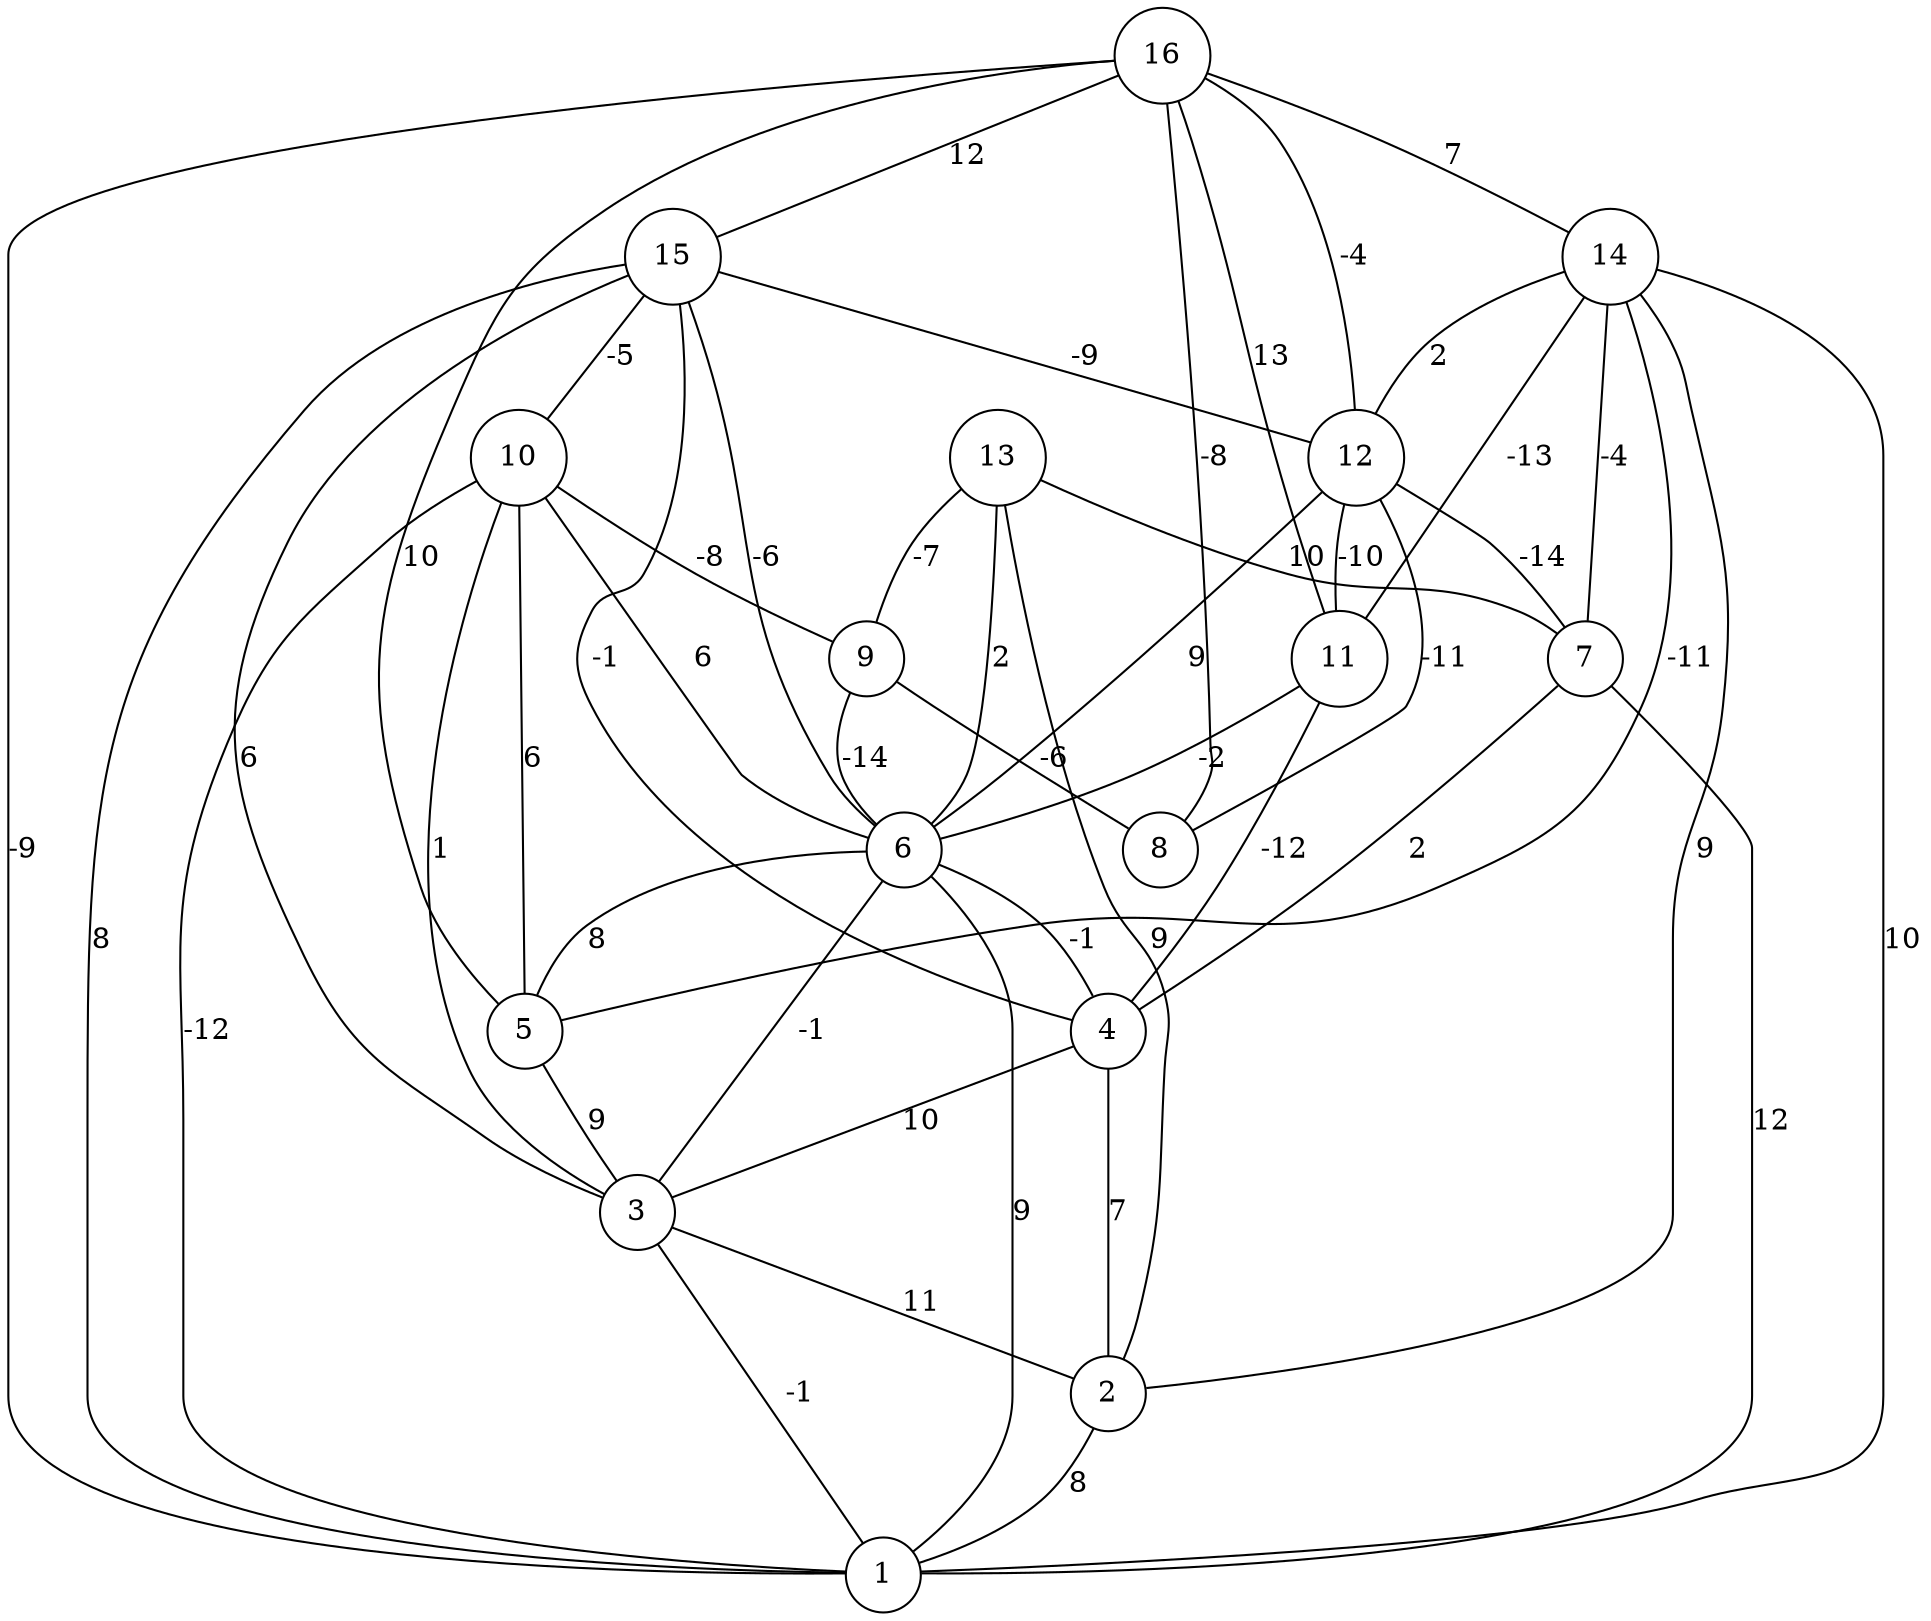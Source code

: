 graph { 
	 fontname="Helvetica,Arial,sans-serif" 
	 node [shape = circle]; 
	 16 -- 1 [label = "-9"];
	 16 -- 5 [label = "10"];
	 16 -- 8 [label = "-8"];
	 16 -- 11 [label = "13"];
	 16 -- 12 [label = "-4"];
	 16 -- 14 [label = "7"];
	 16 -- 15 [label = "12"];
	 15 -- 1 [label = "8"];
	 15 -- 3 [label = "6"];
	 15 -- 4 [label = "-1"];
	 15 -- 6 [label = "-6"];
	 15 -- 10 [label = "-5"];
	 15 -- 12 [label = "-9"];
	 14 -- 1 [label = "10"];
	 14 -- 2 [label = "9"];
	 14 -- 5 [label = "-11"];
	 14 -- 7 [label = "-4"];
	 14 -- 11 [label = "-13"];
	 14 -- 12 [label = "2"];
	 13 -- 2 [label = "9"];
	 13 -- 6 [label = "2"];
	 13 -- 7 [label = "10"];
	 13 -- 9 [label = "-7"];
	 12 -- 6 [label = "9"];
	 12 -- 7 [label = "-14"];
	 12 -- 8 [label = "-11"];
	 12 -- 11 [label = "-10"];
	 11 -- 4 [label = "-12"];
	 11 -- 6 [label = "-2"];
	 10 -- 1 [label = "-12"];
	 10 -- 3 [label = "1"];
	 10 -- 5 [label = "6"];
	 10 -- 6 [label = "6"];
	 10 -- 9 [label = "-8"];
	 9 -- 6 [label = "-14"];
	 9 -- 8 [label = "-6"];
	 7 -- 1 [label = "12"];
	 7 -- 4 [label = "2"];
	 6 -- 1 [label = "9"];
	 6 -- 3 [label = "-1"];
	 6 -- 4 [label = "-1"];
	 6 -- 5 [label = "8"];
	 5 -- 3 [label = "9"];
	 4 -- 2 [label = "7"];
	 4 -- 3 [label = "10"];
	 3 -- 1 [label = "-1"];
	 3 -- 2 [label = "11"];
	 2 -- 1 [label = "8"];
	 1;
	 2;
	 3;
	 4;
	 5;
	 6;
	 7;
	 8;
	 9;
	 10;
	 11;
	 12;
	 13;
	 14;
	 15;
	 16;
}
